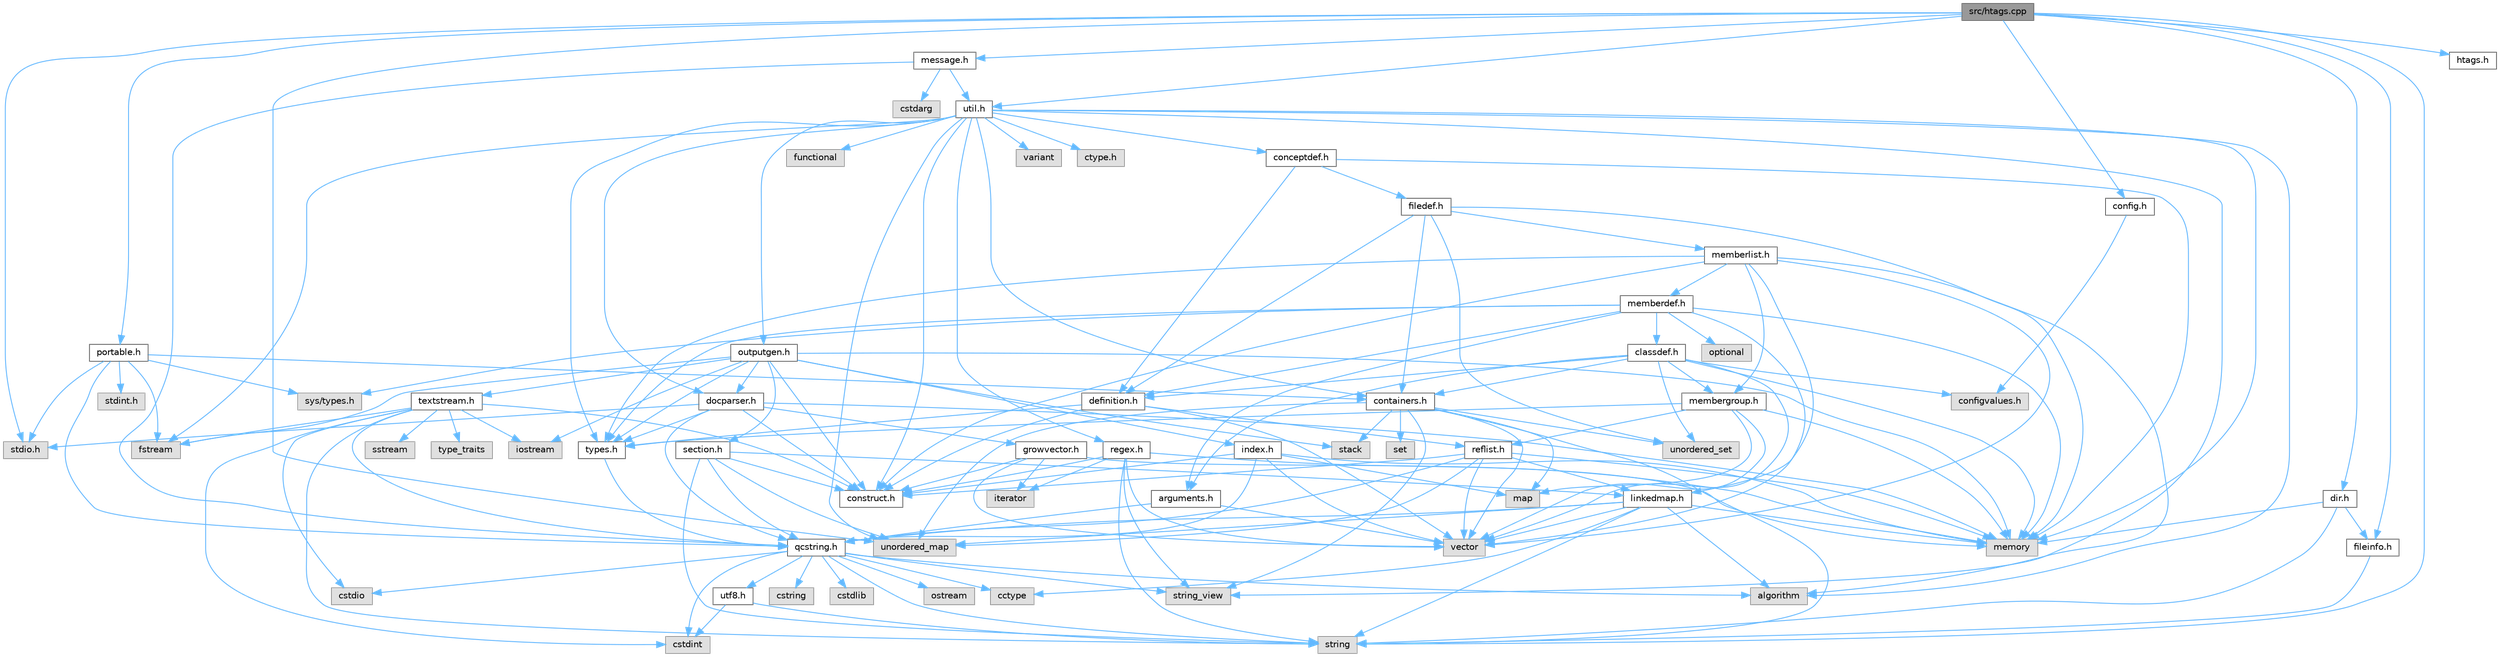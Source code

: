 digraph "src/htags.cpp"
{
 // INTERACTIVE_SVG=YES
 // LATEX_PDF_SIZE
  bgcolor="transparent";
  edge [fontname=Helvetica,fontsize=10,labelfontname=Helvetica,labelfontsize=10];
  node [fontname=Helvetica,fontsize=10,shape=box,height=0.2,width=0.4];
  Node1 [id="Node000001",label="src/htags.cpp",height=0.2,width=0.4,color="gray40", fillcolor="grey60", style="filled", fontcolor="black",tooltip=" "];
  Node1 -> Node2 [id="edge1_Node000001_Node000002",color="steelblue1",style="solid",tooltip=" "];
  Node2 [id="Node000002",label="stdio.h",height=0.2,width=0.4,color="grey60", fillcolor="#E0E0E0", style="filled",tooltip=" "];
  Node1 -> Node3 [id="edge2_Node000001_Node000003",color="steelblue1",style="solid",tooltip=" "];
  Node3 [id="Node000003",label="unordered_map",height=0.2,width=0.4,color="grey60", fillcolor="#E0E0E0", style="filled",tooltip=" "];
  Node1 -> Node4 [id="edge3_Node000001_Node000004",color="steelblue1",style="solid",tooltip=" "];
  Node4 [id="Node000004",label="string",height=0.2,width=0.4,color="grey60", fillcolor="#E0E0E0", style="filled",tooltip=" "];
  Node1 -> Node5 [id="edge4_Node000001_Node000005",color="steelblue1",style="solid",tooltip=" "];
  Node5 [id="Node000005",label="htags.h",height=0.2,width=0.4,color="grey40", fillcolor="white", style="filled",URL="$d7/d85/htags_8h.html",tooltip=" "];
  Node1 -> Node6 [id="edge5_Node000001_Node000006",color="steelblue1",style="solid",tooltip=" "];
  Node6 [id="Node000006",label="util.h",height=0.2,width=0.4,color="grey40", fillcolor="white", style="filled",URL="$d8/d3c/util_8h.html",tooltip="A bunch of utility functions."];
  Node6 -> Node7 [id="edge6_Node000006_Node000007",color="steelblue1",style="solid",tooltip=" "];
  Node7 [id="Node000007",label="memory",height=0.2,width=0.4,color="grey60", fillcolor="#E0E0E0", style="filled",tooltip=" "];
  Node6 -> Node3 [id="edge7_Node000006_Node000003",color="steelblue1",style="solid",tooltip=" "];
  Node6 -> Node8 [id="edge8_Node000006_Node000008",color="steelblue1",style="solid",tooltip=" "];
  Node8 [id="Node000008",label="algorithm",height=0.2,width=0.4,color="grey60", fillcolor="#E0E0E0", style="filled",tooltip=" "];
  Node6 -> Node9 [id="edge9_Node000006_Node000009",color="steelblue1",style="solid",tooltip=" "];
  Node9 [id="Node000009",label="functional",height=0.2,width=0.4,color="grey60", fillcolor="#E0E0E0", style="filled",tooltip=" "];
  Node6 -> Node10 [id="edge10_Node000006_Node000010",color="steelblue1",style="solid",tooltip=" "];
  Node10 [id="Node000010",label="fstream",height=0.2,width=0.4,color="grey60", fillcolor="#E0E0E0", style="filled",tooltip=" "];
  Node6 -> Node11 [id="edge11_Node000006_Node000011",color="steelblue1",style="solid",tooltip=" "];
  Node11 [id="Node000011",label="variant",height=0.2,width=0.4,color="grey60", fillcolor="#E0E0E0", style="filled",tooltip=" "];
  Node6 -> Node12 [id="edge12_Node000006_Node000012",color="steelblue1",style="solid",tooltip=" "];
  Node12 [id="Node000012",label="string_view",height=0.2,width=0.4,color="grey60", fillcolor="#E0E0E0", style="filled",tooltip=" "];
  Node6 -> Node13 [id="edge13_Node000006_Node000013",color="steelblue1",style="solid",tooltip=" "];
  Node13 [id="Node000013",label="ctype.h",height=0.2,width=0.4,color="grey60", fillcolor="#E0E0E0", style="filled",tooltip=" "];
  Node6 -> Node14 [id="edge14_Node000006_Node000014",color="steelblue1",style="solid",tooltip=" "];
  Node14 [id="Node000014",label="types.h",height=0.2,width=0.4,color="grey40", fillcolor="white", style="filled",URL="$d9/d49/types_8h.html",tooltip="This file contains a number of basic enums and types."];
  Node14 -> Node15 [id="edge15_Node000014_Node000015",color="steelblue1",style="solid",tooltip=" "];
  Node15 [id="Node000015",label="qcstring.h",height=0.2,width=0.4,color="grey40", fillcolor="white", style="filled",URL="$d7/d5c/qcstring_8h.html",tooltip=" "];
  Node15 -> Node4 [id="edge16_Node000015_Node000004",color="steelblue1",style="solid",tooltip=" "];
  Node15 -> Node12 [id="edge17_Node000015_Node000012",color="steelblue1",style="solid",tooltip=" "];
  Node15 -> Node8 [id="edge18_Node000015_Node000008",color="steelblue1",style="solid",tooltip=" "];
  Node15 -> Node16 [id="edge19_Node000015_Node000016",color="steelblue1",style="solid",tooltip=" "];
  Node16 [id="Node000016",label="cctype",height=0.2,width=0.4,color="grey60", fillcolor="#E0E0E0", style="filled",tooltip=" "];
  Node15 -> Node17 [id="edge20_Node000015_Node000017",color="steelblue1",style="solid",tooltip=" "];
  Node17 [id="Node000017",label="cstring",height=0.2,width=0.4,color="grey60", fillcolor="#E0E0E0", style="filled",tooltip=" "];
  Node15 -> Node18 [id="edge21_Node000015_Node000018",color="steelblue1",style="solid",tooltip=" "];
  Node18 [id="Node000018",label="cstdio",height=0.2,width=0.4,color="grey60", fillcolor="#E0E0E0", style="filled",tooltip=" "];
  Node15 -> Node19 [id="edge22_Node000015_Node000019",color="steelblue1",style="solid",tooltip=" "];
  Node19 [id="Node000019",label="cstdlib",height=0.2,width=0.4,color="grey60", fillcolor="#E0E0E0", style="filled",tooltip=" "];
  Node15 -> Node20 [id="edge23_Node000015_Node000020",color="steelblue1",style="solid",tooltip=" "];
  Node20 [id="Node000020",label="cstdint",height=0.2,width=0.4,color="grey60", fillcolor="#E0E0E0", style="filled",tooltip=" "];
  Node15 -> Node21 [id="edge24_Node000015_Node000021",color="steelblue1",style="solid",tooltip=" "];
  Node21 [id="Node000021",label="ostream",height=0.2,width=0.4,color="grey60", fillcolor="#E0E0E0", style="filled",tooltip=" "];
  Node15 -> Node22 [id="edge25_Node000015_Node000022",color="steelblue1",style="solid",tooltip=" "];
  Node22 [id="Node000022",label="utf8.h",height=0.2,width=0.4,color="grey40", fillcolor="white", style="filled",URL="$db/d7c/utf8_8h.html",tooltip="Various UTF8 related helper functions."];
  Node22 -> Node20 [id="edge26_Node000022_Node000020",color="steelblue1",style="solid",tooltip=" "];
  Node22 -> Node4 [id="edge27_Node000022_Node000004",color="steelblue1",style="solid",tooltip=" "];
  Node6 -> Node23 [id="edge28_Node000006_Node000023",color="steelblue1",style="solid",tooltip=" "];
  Node23 [id="Node000023",label="docparser.h",height=0.2,width=0.4,color="grey40", fillcolor="white", style="filled",URL="$de/d9c/docparser_8h.html",tooltip=" "];
  Node23 -> Node2 [id="edge29_Node000023_Node000002",color="steelblue1",style="solid",tooltip=" "];
  Node23 -> Node7 [id="edge30_Node000023_Node000007",color="steelblue1",style="solid",tooltip=" "];
  Node23 -> Node15 [id="edge31_Node000023_Node000015",color="steelblue1",style="solid",tooltip=" "];
  Node23 -> Node24 [id="edge32_Node000023_Node000024",color="steelblue1",style="solid",tooltip=" "];
  Node24 [id="Node000024",label="growvector.h",height=0.2,width=0.4,color="grey40", fillcolor="white", style="filled",URL="$d7/d50/growvector_8h.html",tooltip=" "];
  Node24 -> Node25 [id="edge33_Node000024_Node000025",color="steelblue1",style="solid",tooltip=" "];
  Node25 [id="Node000025",label="vector",height=0.2,width=0.4,color="grey60", fillcolor="#E0E0E0", style="filled",tooltip=" "];
  Node24 -> Node7 [id="edge34_Node000024_Node000007",color="steelblue1",style="solid",tooltip=" "];
  Node24 -> Node26 [id="edge35_Node000024_Node000026",color="steelblue1",style="solid",tooltip=" "];
  Node26 [id="Node000026",label="iterator",height=0.2,width=0.4,color="grey60", fillcolor="#E0E0E0", style="filled",tooltip=" "];
  Node24 -> Node27 [id="edge36_Node000024_Node000027",color="steelblue1",style="solid",tooltip=" "];
  Node27 [id="Node000027",label="construct.h",height=0.2,width=0.4,color="grey40", fillcolor="white", style="filled",URL="$d7/dfc/construct_8h.html",tooltip=" "];
  Node23 -> Node27 [id="edge37_Node000023_Node000027",color="steelblue1",style="solid",tooltip=" "];
  Node23 -> Node14 [id="edge38_Node000023_Node000014",color="steelblue1",style="solid",tooltip=" "];
  Node6 -> Node28 [id="edge39_Node000006_Node000028",color="steelblue1",style="solid",tooltip=" "];
  Node28 [id="Node000028",label="containers.h",height=0.2,width=0.4,color="grey40", fillcolor="white", style="filled",URL="$d5/d75/containers_8h.html",tooltip=" "];
  Node28 -> Node25 [id="edge40_Node000028_Node000025",color="steelblue1",style="solid",tooltip=" "];
  Node28 -> Node4 [id="edge41_Node000028_Node000004",color="steelblue1",style="solid",tooltip=" "];
  Node28 -> Node12 [id="edge42_Node000028_Node000012",color="steelblue1",style="solid",tooltip=" "];
  Node28 -> Node29 [id="edge43_Node000028_Node000029",color="steelblue1",style="solid",tooltip=" "];
  Node29 [id="Node000029",label="set",height=0.2,width=0.4,color="grey60", fillcolor="#E0E0E0", style="filled",tooltip=" "];
  Node28 -> Node30 [id="edge44_Node000028_Node000030",color="steelblue1",style="solid",tooltip=" "];
  Node30 [id="Node000030",label="map",height=0.2,width=0.4,color="grey60", fillcolor="#E0E0E0", style="filled",tooltip=" "];
  Node28 -> Node31 [id="edge45_Node000028_Node000031",color="steelblue1",style="solid",tooltip=" "];
  Node31 [id="Node000031",label="unordered_set",height=0.2,width=0.4,color="grey60", fillcolor="#E0E0E0", style="filled",tooltip=" "];
  Node28 -> Node3 [id="edge46_Node000028_Node000003",color="steelblue1",style="solid",tooltip=" "];
  Node28 -> Node32 [id="edge47_Node000028_Node000032",color="steelblue1",style="solid",tooltip=" "];
  Node32 [id="Node000032",label="stack",height=0.2,width=0.4,color="grey60", fillcolor="#E0E0E0", style="filled",tooltip=" "];
  Node6 -> Node33 [id="edge48_Node000006_Node000033",color="steelblue1",style="solid",tooltip=" "];
  Node33 [id="Node000033",label="outputgen.h",height=0.2,width=0.4,color="grey40", fillcolor="white", style="filled",URL="$df/d06/outputgen_8h.html",tooltip=" "];
  Node33 -> Node7 [id="edge49_Node000033_Node000007",color="steelblue1",style="solid",tooltip=" "];
  Node33 -> Node32 [id="edge50_Node000033_Node000032",color="steelblue1",style="solid",tooltip=" "];
  Node33 -> Node34 [id="edge51_Node000033_Node000034",color="steelblue1",style="solid",tooltip=" "];
  Node34 [id="Node000034",label="iostream",height=0.2,width=0.4,color="grey60", fillcolor="#E0E0E0", style="filled",tooltip=" "];
  Node33 -> Node10 [id="edge52_Node000033_Node000010",color="steelblue1",style="solid",tooltip=" "];
  Node33 -> Node14 [id="edge53_Node000033_Node000014",color="steelblue1",style="solid",tooltip=" "];
  Node33 -> Node35 [id="edge54_Node000033_Node000035",color="steelblue1",style="solid",tooltip=" "];
  Node35 [id="Node000035",label="index.h",height=0.2,width=0.4,color="grey40", fillcolor="white", style="filled",URL="$d1/db5/index_8h.html",tooltip=" "];
  Node35 -> Node7 [id="edge55_Node000035_Node000007",color="steelblue1",style="solid",tooltip=" "];
  Node35 -> Node25 [id="edge56_Node000035_Node000025",color="steelblue1",style="solid",tooltip=" "];
  Node35 -> Node30 [id="edge57_Node000035_Node000030",color="steelblue1",style="solid",tooltip=" "];
  Node35 -> Node15 [id="edge58_Node000035_Node000015",color="steelblue1",style="solid",tooltip=" "];
  Node35 -> Node27 [id="edge59_Node000035_Node000027",color="steelblue1",style="solid",tooltip=" "];
  Node33 -> Node36 [id="edge60_Node000033_Node000036",color="steelblue1",style="solid",tooltip=" "];
  Node36 [id="Node000036",label="section.h",height=0.2,width=0.4,color="grey40", fillcolor="white", style="filled",URL="$d1/d2a/section_8h.html",tooltip=" "];
  Node36 -> Node4 [id="edge61_Node000036_Node000004",color="steelblue1",style="solid",tooltip=" "];
  Node36 -> Node3 [id="edge62_Node000036_Node000003",color="steelblue1",style="solid",tooltip=" "];
  Node36 -> Node15 [id="edge63_Node000036_Node000015",color="steelblue1",style="solid",tooltip=" "];
  Node36 -> Node37 [id="edge64_Node000036_Node000037",color="steelblue1",style="solid",tooltip=" "];
  Node37 [id="Node000037",label="linkedmap.h",height=0.2,width=0.4,color="grey40", fillcolor="white", style="filled",URL="$da/de1/linkedmap_8h.html",tooltip=" "];
  Node37 -> Node3 [id="edge65_Node000037_Node000003",color="steelblue1",style="solid",tooltip=" "];
  Node37 -> Node25 [id="edge66_Node000037_Node000025",color="steelblue1",style="solid",tooltip=" "];
  Node37 -> Node7 [id="edge67_Node000037_Node000007",color="steelblue1",style="solid",tooltip=" "];
  Node37 -> Node4 [id="edge68_Node000037_Node000004",color="steelblue1",style="solid",tooltip=" "];
  Node37 -> Node8 [id="edge69_Node000037_Node000008",color="steelblue1",style="solid",tooltip=" "];
  Node37 -> Node16 [id="edge70_Node000037_Node000016",color="steelblue1",style="solid",tooltip=" "];
  Node37 -> Node15 [id="edge71_Node000037_Node000015",color="steelblue1",style="solid",tooltip=" "];
  Node36 -> Node27 [id="edge72_Node000036_Node000027",color="steelblue1",style="solid",tooltip=" "];
  Node33 -> Node38 [id="edge73_Node000033_Node000038",color="steelblue1",style="solid",tooltip=" "];
  Node38 [id="Node000038",label="textstream.h",height=0.2,width=0.4,color="grey40", fillcolor="white", style="filled",URL="$d4/d7d/textstream_8h.html",tooltip=" "];
  Node38 -> Node4 [id="edge74_Node000038_Node000004",color="steelblue1",style="solid",tooltip=" "];
  Node38 -> Node34 [id="edge75_Node000038_Node000034",color="steelblue1",style="solid",tooltip=" "];
  Node38 -> Node39 [id="edge76_Node000038_Node000039",color="steelblue1",style="solid",tooltip=" "];
  Node39 [id="Node000039",label="sstream",height=0.2,width=0.4,color="grey60", fillcolor="#E0E0E0", style="filled",tooltip=" "];
  Node38 -> Node20 [id="edge77_Node000038_Node000020",color="steelblue1",style="solid",tooltip=" "];
  Node38 -> Node18 [id="edge78_Node000038_Node000018",color="steelblue1",style="solid",tooltip=" "];
  Node38 -> Node10 [id="edge79_Node000038_Node000010",color="steelblue1",style="solid",tooltip=" "];
  Node38 -> Node40 [id="edge80_Node000038_Node000040",color="steelblue1",style="solid",tooltip=" "];
  Node40 [id="Node000040",label="type_traits",height=0.2,width=0.4,color="grey60", fillcolor="#E0E0E0", style="filled",tooltip=" "];
  Node38 -> Node15 [id="edge81_Node000038_Node000015",color="steelblue1",style="solid",tooltip=" "];
  Node38 -> Node27 [id="edge82_Node000038_Node000027",color="steelblue1",style="solid",tooltip=" "];
  Node33 -> Node23 [id="edge83_Node000033_Node000023",color="steelblue1",style="solid",tooltip=" "];
  Node33 -> Node27 [id="edge84_Node000033_Node000027",color="steelblue1",style="solid",tooltip=" "];
  Node6 -> Node41 [id="edge85_Node000006_Node000041",color="steelblue1",style="solid",tooltip=" "];
  Node41 [id="Node000041",label="regex.h",height=0.2,width=0.4,color="grey40", fillcolor="white", style="filled",URL="$d1/d21/regex_8h.html",tooltip=" "];
  Node41 -> Node7 [id="edge86_Node000041_Node000007",color="steelblue1",style="solid",tooltip=" "];
  Node41 -> Node4 [id="edge87_Node000041_Node000004",color="steelblue1",style="solid",tooltip=" "];
  Node41 -> Node12 [id="edge88_Node000041_Node000012",color="steelblue1",style="solid",tooltip=" "];
  Node41 -> Node25 [id="edge89_Node000041_Node000025",color="steelblue1",style="solid",tooltip=" "];
  Node41 -> Node26 [id="edge90_Node000041_Node000026",color="steelblue1",style="solid",tooltip=" "];
  Node41 -> Node27 [id="edge91_Node000041_Node000027",color="steelblue1",style="solid",tooltip=" "];
  Node6 -> Node42 [id="edge92_Node000006_Node000042",color="steelblue1",style="solid",tooltip=" "];
  Node42 [id="Node000042",label="conceptdef.h",height=0.2,width=0.4,color="grey40", fillcolor="white", style="filled",URL="$da/df1/conceptdef_8h.html",tooltip=" "];
  Node42 -> Node7 [id="edge93_Node000042_Node000007",color="steelblue1",style="solid",tooltip=" "];
  Node42 -> Node43 [id="edge94_Node000042_Node000043",color="steelblue1",style="solid",tooltip=" "];
  Node43 [id="Node000043",label="definition.h",height=0.2,width=0.4,color="grey40", fillcolor="white", style="filled",URL="$df/da1/definition_8h.html",tooltip=" "];
  Node43 -> Node25 [id="edge95_Node000043_Node000025",color="steelblue1",style="solid",tooltip=" "];
  Node43 -> Node14 [id="edge96_Node000043_Node000014",color="steelblue1",style="solid",tooltip=" "];
  Node43 -> Node44 [id="edge97_Node000043_Node000044",color="steelblue1",style="solid",tooltip=" "];
  Node44 [id="Node000044",label="reflist.h",height=0.2,width=0.4,color="grey40", fillcolor="white", style="filled",URL="$d1/d02/reflist_8h.html",tooltip=" "];
  Node44 -> Node25 [id="edge98_Node000044_Node000025",color="steelblue1",style="solid",tooltip=" "];
  Node44 -> Node3 [id="edge99_Node000044_Node000003",color="steelblue1",style="solid",tooltip=" "];
  Node44 -> Node7 [id="edge100_Node000044_Node000007",color="steelblue1",style="solid",tooltip=" "];
  Node44 -> Node15 [id="edge101_Node000044_Node000015",color="steelblue1",style="solid",tooltip=" "];
  Node44 -> Node37 [id="edge102_Node000044_Node000037",color="steelblue1",style="solid",tooltip=" "];
  Node44 -> Node27 [id="edge103_Node000044_Node000027",color="steelblue1",style="solid",tooltip=" "];
  Node43 -> Node27 [id="edge104_Node000043_Node000027",color="steelblue1",style="solid",tooltip=" "];
  Node42 -> Node45 [id="edge105_Node000042_Node000045",color="steelblue1",style="solid",tooltip=" "];
  Node45 [id="Node000045",label="filedef.h",height=0.2,width=0.4,color="grey40", fillcolor="white", style="filled",URL="$d4/d3a/filedef_8h.html",tooltip=" "];
  Node45 -> Node7 [id="edge106_Node000045_Node000007",color="steelblue1",style="solid",tooltip=" "];
  Node45 -> Node31 [id="edge107_Node000045_Node000031",color="steelblue1",style="solid",tooltip=" "];
  Node45 -> Node43 [id="edge108_Node000045_Node000043",color="steelblue1",style="solid",tooltip=" "];
  Node45 -> Node46 [id="edge109_Node000045_Node000046",color="steelblue1",style="solid",tooltip=" "];
  Node46 [id="Node000046",label="memberlist.h",height=0.2,width=0.4,color="grey40", fillcolor="white", style="filled",URL="$dd/d78/memberlist_8h.html",tooltip=" "];
  Node46 -> Node25 [id="edge110_Node000046_Node000025",color="steelblue1",style="solid",tooltip=" "];
  Node46 -> Node8 [id="edge111_Node000046_Node000008",color="steelblue1",style="solid",tooltip=" "];
  Node46 -> Node47 [id="edge112_Node000046_Node000047",color="steelblue1",style="solid",tooltip=" "];
  Node47 [id="Node000047",label="memberdef.h",height=0.2,width=0.4,color="grey40", fillcolor="white", style="filled",URL="$d4/d46/memberdef_8h.html",tooltip=" "];
  Node47 -> Node25 [id="edge113_Node000047_Node000025",color="steelblue1",style="solid",tooltip=" "];
  Node47 -> Node7 [id="edge114_Node000047_Node000007",color="steelblue1",style="solid",tooltip=" "];
  Node47 -> Node48 [id="edge115_Node000047_Node000048",color="steelblue1",style="solid",tooltip=" "];
  Node48 [id="Node000048",label="optional",height=0.2,width=0.4,color="grey60", fillcolor="#E0E0E0", style="filled",tooltip=" "];
  Node47 -> Node49 [id="edge116_Node000047_Node000049",color="steelblue1",style="solid",tooltip=" "];
  Node49 [id="Node000049",label="sys/types.h",height=0.2,width=0.4,color="grey60", fillcolor="#E0E0E0", style="filled",tooltip=" "];
  Node47 -> Node14 [id="edge117_Node000047_Node000014",color="steelblue1",style="solid",tooltip=" "];
  Node47 -> Node43 [id="edge118_Node000047_Node000043",color="steelblue1",style="solid",tooltip=" "];
  Node47 -> Node50 [id="edge119_Node000047_Node000050",color="steelblue1",style="solid",tooltip=" "];
  Node50 [id="Node000050",label="arguments.h",height=0.2,width=0.4,color="grey40", fillcolor="white", style="filled",URL="$df/d9b/arguments_8h.html",tooltip=" "];
  Node50 -> Node25 [id="edge120_Node000050_Node000025",color="steelblue1",style="solid",tooltip=" "];
  Node50 -> Node15 [id="edge121_Node000050_Node000015",color="steelblue1",style="solid",tooltip=" "];
  Node47 -> Node51 [id="edge122_Node000047_Node000051",color="steelblue1",style="solid",tooltip=" "];
  Node51 [id="Node000051",label="classdef.h",height=0.2,width=0.4,color="grey40", fillcolor="white", style="filled",URL="$d1/da6/classdef_8h.html",tooltip=" "];
  Node51 -> Node7 [id="edge123_Node000051_Node000007",color="steelblue1",style="solid",tooltip=" "];
  Node51 -> Node25 [id="edge124_Node000051_Node000025",color="steelblue1",style="solid",tooltip=" "];
  Node51 -> Node31 [id="edge125_Node000051_Node000031",color="steelblue1",style="solid",tooltip=" "];
  Node51 -> Node28 [id="edge126_Node000051_Node000028",color="steelblue1",style="solid",tooltip=" "];
  Node51 -> Node43 [id="edge127_Node000051_Node000043",color="steelblue1",style="solid",tooltip=" "];
  Node51 -> Node50 [id="edge128_Node000051_Node000050",color="steelblue1",style="solid",tooltip=" "];
  Node51 -> Node52 [id="edge129_Node000051_Node000052",color="steelblue1",style="solid",tooltip=" "];
  Node52 [id="Node000052",label="membergroup.h",height=0.2,width=0.4,color="grey40", fillcolor="white", style="filled",URL="$d9/d11/membergroup_8h.html",tooltip=" "];
  Node52 -> Node25 [id="edge130_Node000052_Node000025",color="steelblue1",style="solid",tooltip=" "];
  Node52 -> Node30 [id="edge131_Node000052_Node000030",color="steelblue1",style="solid",tooltip=" "];
  Node52 -> Node7 [id="edge132_Node000052_Node000007",color="steelblue1",style="solid",tooltip=" "];
  Node52 -> Node14 [id="edge133_Node000052_Node000014",color="steelblue1",style="solid",tooltip=" "];
  Node52 -> Node44 [id="edge134_Node000052_Node000044",color="steelblue1",style="solid",tooltip=" "];
  Node51 -> Node53 [id="edge135_Node000051_Node000053",color="steelblue1",style="solid",tooltip=" "];
  Node53 [id="Node000053",label="configvalues.h",height=0.2,width=0.4,color="grey60", fillcolor="#E0E0E0", style="filled",tooltip=" "];
  Node46 -> Node37 [id="edge136_Node000046_Node000037",color="steelblue1",style="solid",tooltip=" "];
  Node46 -> Node14 [id="edge137_Node000046_Node000014",color="steelblue1",style="solid",tooltip=" "];
  Node46 -> Node52 [id="edge138_Node000046_Node000052",color="steelblue1",style="solid",tooltip=" "];
  Node46 -> Node27 [id="edge139_Node000046_Node000027",color="steelblue1",style="solid",tooltip=" "];
  Node45 -> Node28 [id="edge140_Node000045_Node000028",color="steelblue1",style="solid",tooltip=" "];
  Node6 -> Node27 [id="edge141_Node000006_Node000027",color="steelblue1",style="solid",tooltip=" "];
  Node1 -> Node54 [id="edge142_Node000001_Node000054",color="steelblue1",style="solid",tooltip=" "];
  Node54 [id="Node000054",label="message.h",height=0.2,width=0.4,color="grey40", fillcolor="white", style="filled",URL="$d2/d0d/message_8h.html",tooltip=" "];
  Node54 -> Node55 [id="edge143_Node000054_Node000055",color="steelblue1",style="solid",tooltip=" "];
  Node55 [id="Node000055",label="cstdarg",height=0.2,width=0.4,color="grey60", fillcolor="#E0E0E0", style="filled",tooltip=" "];
  Node54 -> Node15 [id="edge144_Node000054_Node000015",color="steelblue1",style="solid",tooltip=" "];
  Node54 -> Node6 [id="edge145_Node000054_Node000006",color="steelblue1",style="solid",tooltip=" "];
  Node1 -> Node56 [id="edge146_Node000001_Node000056",color="steelblue1",style="solid",tooltip=" "];
  Node56 [id="Node000056",label="config.h",height=0.2,width=0.4,color="grey40", fillcolor="white", style="filled",URL="$db/d16/config_8h.html",tooltip=" "];
  Node56 -> Node53 [id="edge147_Node000056_Node000053",color="steelblue1",style="solid",tooltip=" "];
  Node1 -> Node57 [id="edge148_Node000001_Node000057",color="steelblue1",style="solid",tooltip=" "];
  Node57 [id="Node000057",label="portable.h",height=0.2,width=0.4,color="grey40", fillcolor="white", style="filled",URL="$d2/de2/portable_8h.html",tooltip="Portable versions of functions that are platform dependent."];
  Node57 -> Node2 [id="edge149_Node000057_Node000002",color="steelblue1",style="solid",tooltip=" "];
  Node57 -> Node49 [id="edge150_Node000057_Node000049",color="steelblue1",style="solid",tooltip=" "];
  Node57 -> Node58 [id="edge151_Node000057_Node000058",color="steelblue1",style="solid",tooltip=" "];
  Node58 [id="Node000058",label="stdint.h",height=0.2,width=0.4,color="grey60", fillcolor="#E0E0E0", style="filled",tooltip=" "];
  Node57 -> Node10 [id="edge152_Node000057_Node000010",color="steelblue1",style="solid",tooltip=" "];
  Node57 -> Node28 [id="edge153_Node000057_Node000028",color="steelblue1",style="solid",tooltip=" "];
  Node57 -> Node15 [id="edge154_Node000057_Node000015",color="steelblue1",style="solid",tooltip=" "];
  Node1 -> Node59 [id="edge155_Node000001_Node000059",color="steelblue1",style="solid",tooltip=" "];
  Node59 [id="Node000059",label="fileinfo.h",height=0.2,width=0.4,color="grey40", fillcolor="white", style="filled",URL="$df/d45/fileinfo_8h.html",tooltip=" "];
  Node59 -> Node4 [id="edge156_Node000059_Node000004",color="steelblue1",style="solid",tooltip=" "];
  Node1 -> Node60 [id="edge157_Node000001_Node000060",color="steelblue1",style="solid",tooltip=" "];
  Node60 [id="Node000060",label="dir.h",height=0.2,width=0.4,color="grey40", fillcolor="white", style="filled",URL="$df/d9c/dir_8h.html",tooltip=" "];
  Node60 -> Node4 [id="edge158_Node000060_Node000004",color="steelblue1",style="solid",tooltip=" "];
  Node60 -> Node7 [id="edge159_Node000060_Node000007",color="steelblue1",style="solid",tooltip=" "];
  Node60 -> Node59 [id="edge160_Node000060_Node000059",color="steelblue1",style="solid",tooltip=" "];
}
